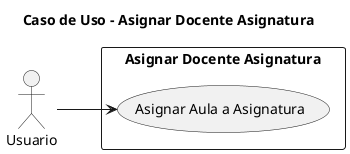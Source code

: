 @startuml
title Caso de Uso - Asignar Docente Asignatura
left to right direction
actor Usuario as cust

rectangle "Asignar Docente Asignatura" {
    usecase "Asignar Aula a Asignatura" as OP1
}

cust --> OP1
@enduml